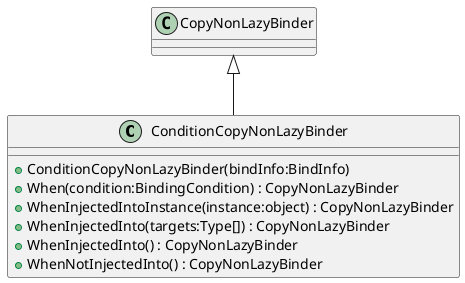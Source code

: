 @startuml
class ConditionCopyNonLazyBinder {
    + ConditionCopyNonLazyBinder(bindInfo:BindInfo)
    + When(condition:BindingCondition) : CopyNonLazyBinder
    + WhenInjectedIntoInstance(instance:object) : CopyNonLazyBinder
    + WhenInjectedInto(targets:Type[]) : CopyNonLazyBinder
    + WhenInjectedInto() : CopyNonLazyBinder
    + WhenNotInjectedInto() : CopyNonLazyBinder
}
CopyNonLazyBinder <|-- ConditionCopyNonLazyBinder
@enduml
